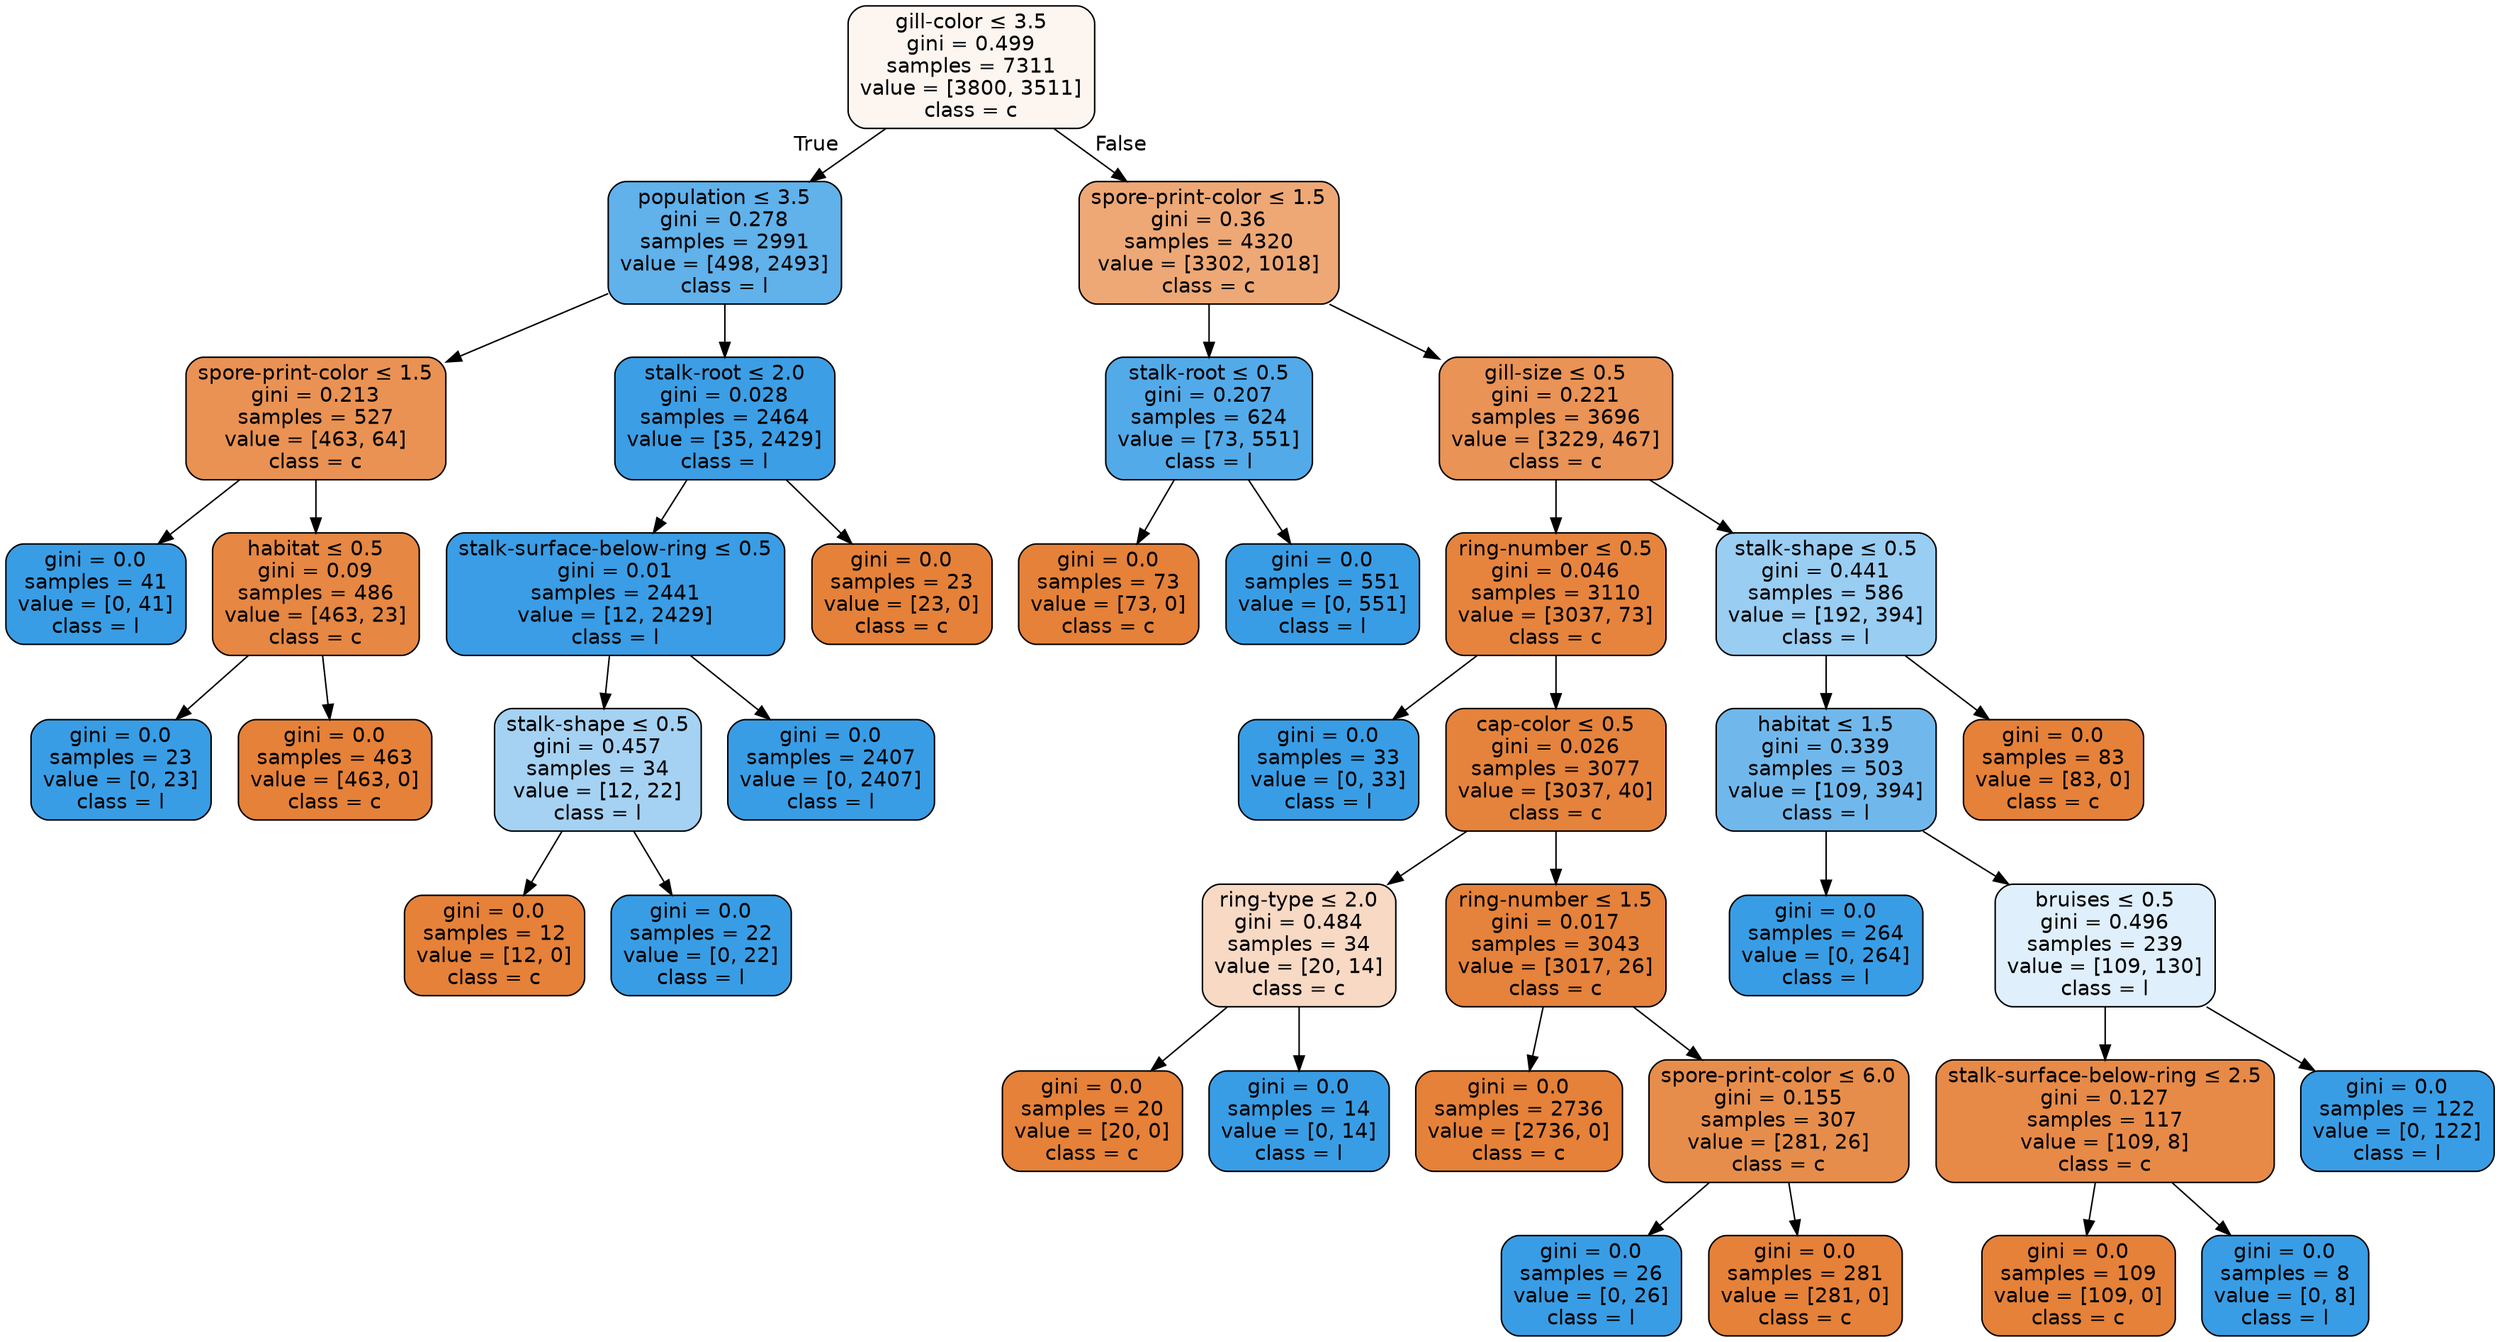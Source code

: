 digraph Tree {
node [shape=box, style="filled, rounded", color="black", fontname=helvetica] ;
edge [fontname=helvetica] ;
0 [label=<gill-color &le; 3.5<br/>gini = 0.499<br/>samples = 7311<br/>value = [3800, 3511]<br/>class = c>, fillcolor="#fdf5f0"] ;
1 [label=<population &le; 3.5<br/>gini = 0.278<br/>samples = 2991<br/>value = [498, 2493]<br/>class = l>, fillcolor="#61b1ea"] ;
0 -> 1 [labeldistance=2.5, labelangle=45, headlabel="True"] ;
2 [label=<spore-print-color &le; 1.5<br/>gini = 0.213<br/>samples = 527<br/>value = [463, 64]<br/>class = c>, fillcolor="#e99254"] ;
1 -> 2 ;
3 [label=<gini = 0.0<br/>samples = 41<br/>value = [0, 41]<br/>class = l>, fillcolor="#399de5"] ;
2 -> 3 ;
4 [label=<habitat &le; 0.5<br/>gini = 0.09<br/>samples = 486<br/>value = [463, 23]<br/>class = c>, fillcolor="#e68743"] ;
2 -> 4 ;
5 [label=<gini = 0.0<br/>samples = 23<br/>value = [0, 23]<br/>class = l>, fillcolor="#399de5"] ;
4 -> 5 ;
6 [label=<gini = 0.0<br/>samples = 463<br/>value = [463, 0]<br/>class = c>, fillcolor="#e58139"] ;
4 -> 6 ;
7 [label=<stalk-root &le; 2.0<br/>gini = 0.028<br/>samples = 2464<br/>value = [35, 2429]<br/>class = l>, fillcolor="#3c9ee5"] ;
1 -> 7 ;
8 [label=<stalk-surface-below-ring &le; 0.5<br/>gini = 0.01<br/>samples = 2441<br/>value = [12, 2429]<br/>class = l>, fillcolor="#3a9de5"] ;
7 -> 8 ;
9 [label=<stalk-shape &le; 0.5<br/>gini = 0.457<br/>samples = 34<br/>value = [12, 22]<br/>class = l>, fillcolor="#a5d2f3"] ;
8 -> 9 ;
10 [label=<gini = 0.0<br/>samples = 12<br/>value = [12, 0]<br/>class = c>, fillcolor="#e58139"] ;
9 -> 10 ;
11 [label=<gini = 0.0<br/>samples = 22<br/>value = [0, 22]<br/>class = l>, fillcolor="#399de5"] ;
9 -> 11 ;
12 [label=<gini = 0.0<br/>samples = 2407<br/>value = [0, 2407]<br/>class = l>, fillcolor="#399de5"] ;
8 -> 12 ;
13 [label=<gini = 0.0<br/>samples = 23<br/>value = [23, 0]<br/>class = c>, fillcolor="#e58139"] ;
7 -> 13 ;
14 [label=<spore-print-color &le; 1.5<br/>gini = 0.36<br/>samples = 4320<br/>value = [3302, 1018]<br/>class = c>, fillcolor="#eda876"] ;
0 -> 14 [labeldistance=2.5, labelangle=-45, headlabel="False"] ;
15 [label=<stalk-root &le; 0.5<br/>gini = 0.207<br/>samples = 624<br/>value = [73, 551]<br/>class = l>, fillcolor="#53aae8"] ;
14 -> 15 ;
16 [label=<gini = 0.0<br/>samples = 73<br/>value = [73, 0]<br/>class = c>, fillcolor="#e58139"] ;
15 -> 16 ;
17 [label=<gini = 0.0<br/>samples = 551<br/>value = [0, 551]<br/>class = l>, fillcolor="#399de5"] ;
15 -> 17 ;
18 [label=<gill-size &le; 0.5<br/>gini = 0.221<br/>samples = 3696<br/>value = [3229, 467]<br/>class = c>, fillcolor="#e99356"] ;
14 -> 18 ;
19 [label=<ring-number &le; 0.5<br/>gini = 0.046<br/>samples = 3110<br/>value = [3037, 73]<br/>class = c>, fillcolor="#e6843e"] ;
18 -> 19 ;
20 [label=<gini = 0.0<br/>samples = 33<br/>value = [0, 33]<br/>class = l>, fillcolor="#399de5"] ;
19 -> 20 ;
21 [label=<cap-color &le; 0.5<br/>gini = 0.026<br/>samples = 3077<br/>value = [3037, 40]<br/>class = c>, fillcolor="#e5833c"] ;
19 -> 21 ;
22 [label=<ring-type &le; 2.0<br/>gini = 0.484<br/>samples = 34<br/>value = [20, 14]<br/>class = c>, fillcolor="#f7d9c4"] ;
21 -> 22 ;
23 [label=<gini = 0.0<br/>samples = 20<br/>value = [20, 0]<br/>class = c>, fillcolor="#e58139"] ;
22 -> 23 ;
24 [label=<gini = 0.0<br/>samples = 14<br/>value = [0, 14]<br/>class = l>, fillcolor="#399de5"] ;
22 -> 24 ;
25 [label=<ring-number &le; 1.5<br/>gini = 0.017<br/>samples = 3043<br/>value = [3017, 26]<br/>class = c>, fillcolor="#e5823b"] ;
21 -> 25 ;
26 [label=<gini = 0.0<br/>samples = 2736<br/>value = [2736, 0]<br/>class = c>, fillcolor="#e58139"] ;
25 -> 26 ;
27 [label=<spore-print-color &le; 6.0<br/>gini = 0.155<br/>samples = 307<br/>value = [281, 26]<br/>class = c>, fillcolor="#e78d4b"] ;
25 -> 27 ;
28 [label=<gini = 0.0<br/>samples = 26<br/>value = [0, 26]<br/>class = l>, fillcolor="#399de5"] ;
27 -> 28 ;
29 [label=<gini = 0.0<br/>samples = 281<br/>value = [281, 0]<br/>class = c>, fillcolor="#e58139"] ;
27 -> 29 ;
30 [label=<stalk-shape &le; 0.5<br/>gini = 0.441<br/>samples = 586<br/>value = [192, 394]<br/>class = l>, fillcolor="#99cdf2"] ;
18 -> 30 ;
31 [label=<habitat &le; 1.5<br/>gini = 0.339<br/>samples = 503<br/>value = [109, 394]<br/>class = l>, fillcolor="#70b8ec"] ;
30 -> 31 ;
32 [label=<gini = 0.0<br/>samples = 264<br/>value = [0, 264]<br/>class = l>, fillcolor="#399de5"] ;
31 -> 32 ;
33 [label=<bruises &le; 0.5<br/>gini = 0.496<br/>samples = 239<br/>value = [109, 130]<br/>class = l>, fillcolor="#dfeffb"] ;
31 -> 33 ;
34 [label=<stalk-surface-below-ring &le; 2.5<br/>gini = 0.127<br/>samples = 117<br/>value = [109, 8]<br/>class = c>, fillcolor="#e78a48"] ;
33 -> 34 ;
35 [label=<gini = 0.0<br/>samples = 109<br/>value = [109, 0]<br/>class = c>, fillcolor="#e58139"] ;
34 -> 35 ;
36 [label=<gini = 0.0<br/>samples = 8<br/>value = [0, 8]<br/>class = l>, fillcolor="#399de5"] ;
34 -> 36 ;
37 [label=<gini = 0.0<br/>samples = 122<br/>value = [0, 122]<br/>class = l>, fillcolor="#399de5"] ;
33 -> 37 ;
38 [label=<gini = 0.0<br/>samples = 83<br/>value = [83, 0]<br/>class = c>, fillcolor="#e58139"] ;
30 -> 38 ;
}
